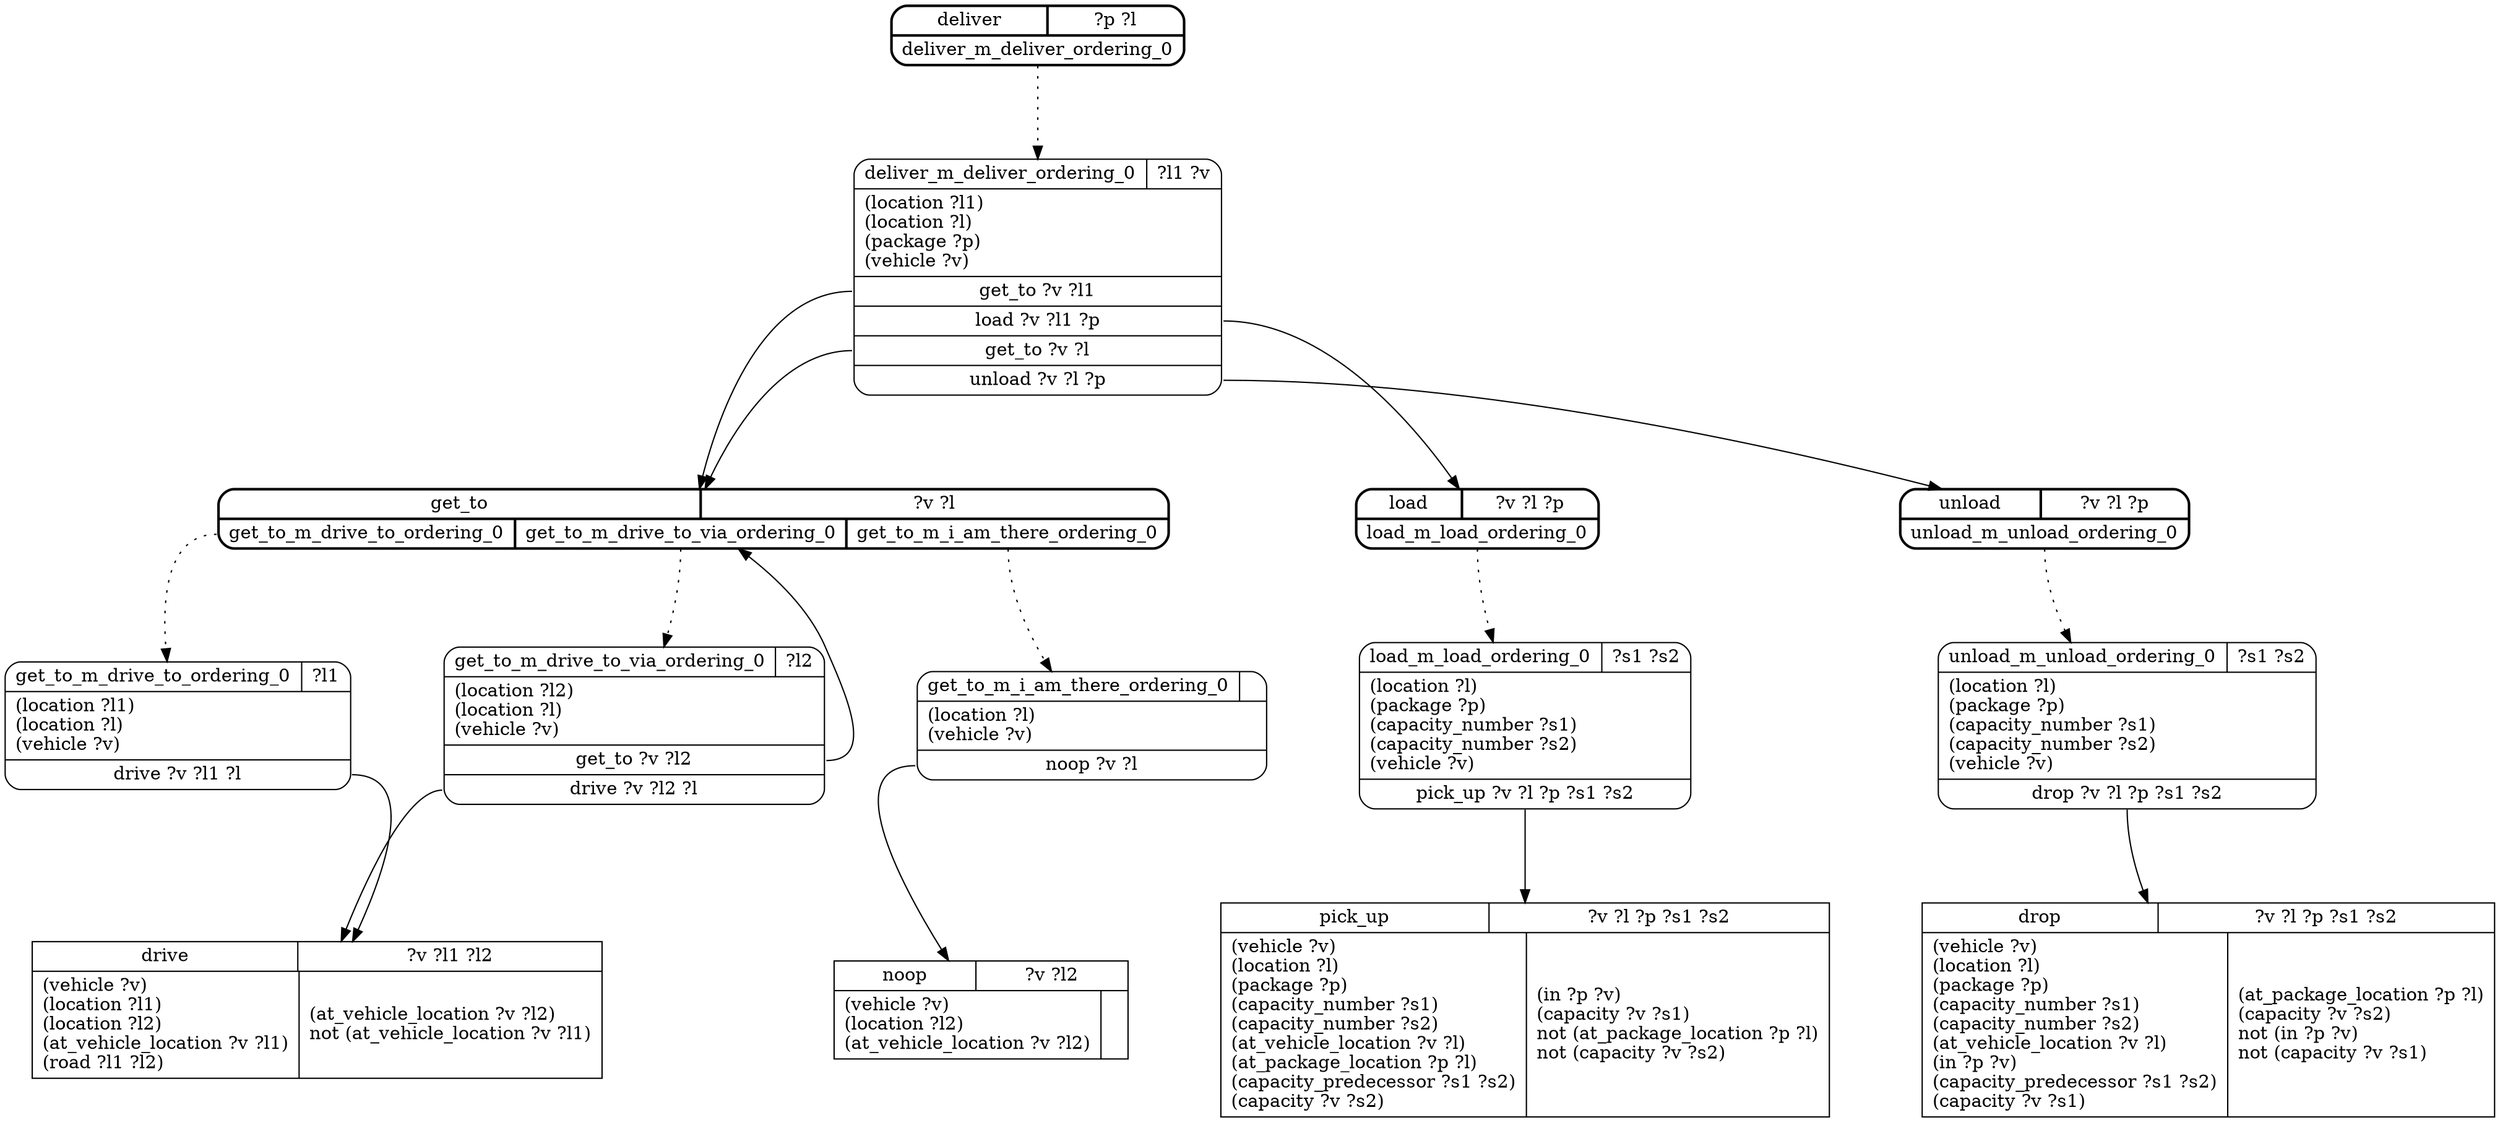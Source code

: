 // Generated by Hype
digraph "domain_htn" {
  nodesep=1
  ranksep=1
  // Operators
  "drive" [
    shape=record
    label="{{drive|?v ?l1 ?l2}|{(vehicle ?v)\l(location ?l1)\l(location ?l2)\l(at_vehicle_location ?v ?l1)\l(road ?l1 ?l2)\l|(at_vehicle_location ?v ?l2)\lnot (at_vehicle_location ?v ?l1)\l}}"
  ]
  "noop" [
    shape=record
    label="{{noop|?v ?l2}|{(vehicle ?v)\l(location ?l2)\l(at_vehicle_location ?v ?l2)\l|}}"
  ]
  "pick_up" [
    shape=record
    label="{{pick_up|?v ?l ?p ?s1 ?s2}|{(vehicle ?v)\l(location ?l)\l(package ?p)\l(capacity_number ?s1)\l(capacity_number ?s2)\l(at_vehicle_location ?v ?l)\l(at_package_location ?p ?l)\l(capacity_predecessor ?s1 ?s2)\l(capacity ?v ?s2)\l|(in ?p ?v)\l(capacity ?v ?s1)\lnot (at_package_location ?p ?l)\lnot (capacity ?v ?s2)\l}}"
  ]
  "drop" [
    shape=record
    label="{{drop|?v ?l ?p ?s1 ?s2}|{(vehicle ?v)\l(location ?l)\l(package ?p)\l(capacity_number ?s1)\l(capacity_number ?s2)\l(at_vehicle_location ?v ?l)\l(in ?p ?v)\l(capacity_predecessor ?s1 ?s2)\l(capacity ?v ?s1)\l|(at_package_location ?p ?l)\l(capacity ?v ?s2)\lnot (in ?p ?v)\lnot (capacity ?v ?s1)\l}}"
  ]
  // Methods
  "deliver" [
    shape=Mrecord
    style=bold
    label="{{deliver|?p ?l}|{<n0>deliver_m_deliver_ordering_0}}"
  ]
  "label_deliver_m_deliver_ordering_0" [
    shape=Mrecord
    label="{{deliver_m_deliver_ordering_0|?l1 ?v}|(location ?l1)\l(location ?l)\l(package ?p)\l(vehicle ?v)\l|<n0>get_to ?v ?l1|<n1>load ?v ?l1 ?p|<n2>get_to ?v ?l|<n3>unload ?v ?l ?p}"
  ]
  "deliver":n0 -> "label_deliver_m_deliver_ordering_0" [style=dotted]
  "label_deliver_m_deliver_ordering_0":n0 -> "get_to"
  "label_deliver_m_deliver_ordering_0":n1 -> "load"
  "label_deliver_m_deliver_ordering_0":n2 -> "get_to"
  "label_deliver_m_deliver_ordering_0":n3 -> "unload"
  "get_to" [
    shape=Mrecord
    style=bold
    label="{{get_to|?v ?l}|{<n0>get_to_m_drive_to_ordering_0|<n1>get_to_m_drive_to_via_ordering_0|<n2>get_to_m_i_am_there_ordering_0}}"
  ]
  "label_get_to_m_drive_to_ordering_0" [
    shape=Mrecord
    label="{{get_to_m_drive_to_ordering_0|?l1}|(location ?l1)\l(location ?l)\l(vehicle ?v)\l|<n0>drive ?v ?l1 ?l}"
  ]
  "get_to":n0 -> "label_get_to_m_drive_to_ordering_0" [style=dotted]
  "label_get_to_m_drive_to_ordering_0":n0 -> "drive"
  "label_get_to_m_drive_to_via_ordering_0" [
    shape=Mrecord
    label="{{get_to_m_drive_to_via_ordering_0|?l2}|(location ?l2)\l(location ?l)\l(vehicle ?v)\l|<n0>get_to ?v ?l2|<n1>drive ?v ?l2 ?l}"
  ]
  "get_to":n1 -> "label_get_to_m_drive_to_via_ordering_0" [style=dotted]
  "label_get_to_m_drive_to_via_ordering_0":n0 -> "get_to"
  "label_get_to_m_drive_to_via_ordering_0":n1 -> "drive"
  "label_get_to_m_i_am_there_ordering_0" [
    shape=Mrecord
    label="{{get_to_m_i_am_there_ordering_0|}|(location ?l)\l(vehicle ?v)\l|<n0>noop ?v ?l}"
  ]
  "get_to":n2 -> "label_get_to_m_i_am_there_ordering_0" [style=dotted]
  "label_get_to_m_i_am_there_ordering_0":n0 -> "noop"
  "load" [
    shape=Mrecord
    style=bold
    label="{{load|?v ?l ?p}|{<n0>load_m_load_ordering_0}}"
  ]
  "label_load_m_load_ordering_0" [
    shape=Mrecord
    label="{{load_m_load_ordering_0|?s1 ?s2}|(location ?l)\l(package ?p)\l(capacity_number ?s1)\l(capacity_number ?s2)\l(vehicle ?v)\l|<n0>pick_up ?v ?l ?p ?s1 ?s2}"
  ]
  "load":n0 -> "label_load_m_load_ordering_0" [style=dotted]
  "label_load_m_load_ordering_0":n0 -> "pick_up"
  "unload" [
    shape=Mrecord
    style=bold
    label="{{unload|?v ?l ?p}|{<n0>unload_m_unload_ordering_0}}"
  ]
  "label_unload_m_unload_ordering_0" [
    shape=Mrecord
    label="{{unload_m_unload_ordering_0|?s1 ?s2}|(location ?l)\l(package ?p)\l(capacity_number ?s1)\l(capacity_number ?s2)\l(vehicle ?v)\l|<n0>drop ?v ?l ?p ?s1 ?s2}"
  ]
  "unload":n0 -> "label_unload_m_unload_ordering_0" [style=dotted]
  "label_unload_m_unload_ordering_0":n0 -> "drop"
}